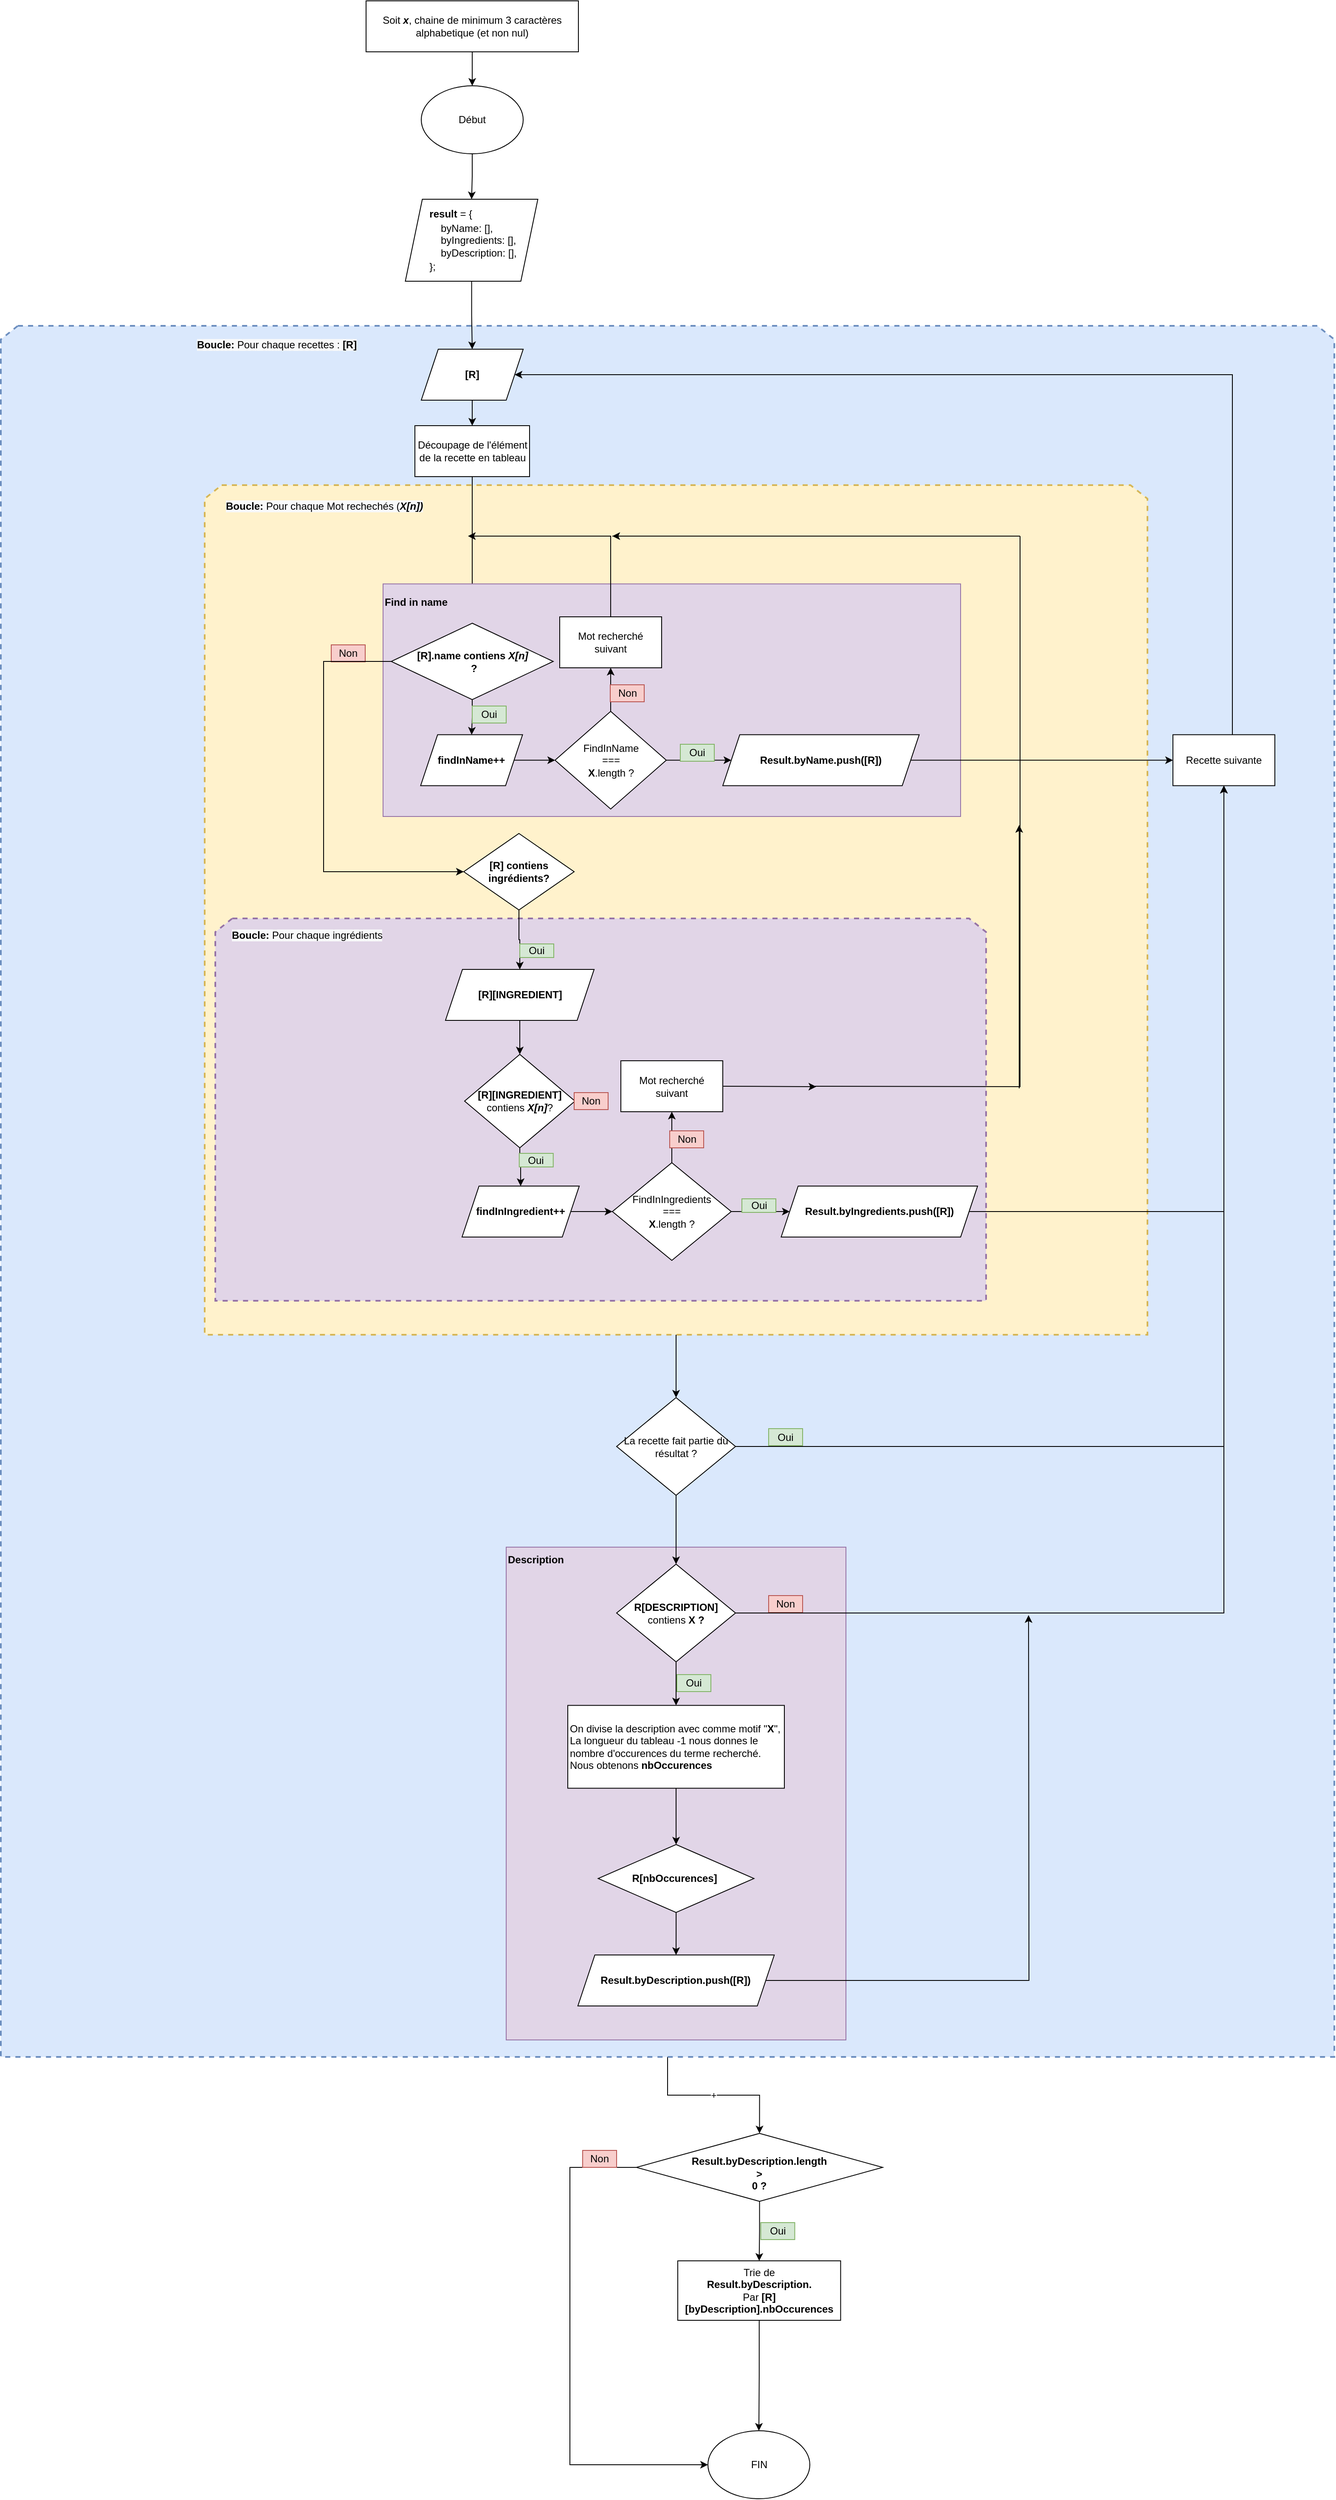 <mxfile version="15.8.7" type="device"><diagram id="W2QzDN9e0owXRdh4UVnG" name="Page-1"><mxGraphModel dx="6181" dy="5767" grid="1" gridSize="10" guides="1" tooltips="1" connect="1" arrows="1" fold="1" page="1" pageScale="1" pageWidth="583" pageHeight="827" math="0" shadow="0"><root><mxCell id="0"/><mxCell id="1" parent="0"/><mxCell id="foUKdUVa1GUu96wPzRGX-116" value="+" style="edgeStyle=orthogonalEdgeStyle;rounded=0;orthogonalLoop=1;jettySize=auto;html=1;entryX=0.5;entryY=0;entryDx=0;entryDy=0;" parent="1" source="Gw8ev6e8NZ4eFew92f-A-2" target="foUKdUVa1GUu96wPzRGX-115" edge="1"><mxGeometry relative="1" as="geometry"/></mxCell><mxCell id="Gw8ev6e8NZ4eFew92f-A-2" value="" style="shape=loopLimit;whiteSpace=wrap;html=1;dashed=1;strokeWidth=2;align=left;fillColor=#dae8fc;strokeColor=#6c8ebf;" parent="1" vertex="1"><mxGeometry x="1610" y="602.5" width="1570" height="2037.5" as="geometry"/></mxCell><mxCell id="Gw8ev6e8NZ4eFew92f-A-48" value="" style="shape=loopLimit;whiteSpace=wrap;html=1;dashed=1;strokeWidth=2;align=left;fillColor=#fff2cc;strokeColor=#d6b656;" parent="1" vertex="1"><mxGeometry x="1850" y="790" width="1110" height="1000" as="geometry"/></mxCell><mxCell id="Gw8ev6e8NZ4eFew92f-A-49" value="&lt;br&gt;&lt;br&gt;&lt;b style=&quot;color: rgb(0 , 0 , 0) ; font-family: &amp;#34;helvetica&amp;#34; ; font-size: 12px ; font-style: normal ; letter-spacing: normal ; text-align: left ; text-indent: 0px ; text-transform: none ; word-spacing: 0px ; background-color: rgb(248 , 249 , 250)&quot;&gt;Boucle:&lt;span&gt;&amp;nbsp;&lt;/span&gt;&lt;/b&gt;&lt;span style=&quot;color: rgb(0 , 0 , 0) ; font-family: &amp;#34;helvetica&amp;#34; ; font-size: 12px ; font-style: normal ; font-weight: 400 ; letter-spacing: normal ; text-align: left ; text-indent: 0px ; text-transform: none ; word-spacing: 0px ; background-color: rgb(248 , 249 , 250) ; display: inline ; float: none&quot;&gt;Pour chaque Mot rechechés (&lt;/span&gt;&lt;span style=&quot;color: rgb(0 , 0 , 0) ; font-family: &amp;#34;helvetica&amp;#34; ; font-size: 12px ; letter-spacing: normal ; text-align: left ; text-indent: 0px ; text-transform: none ; word-spacing: 0px ; background-color: rgb(248 , 249 , 250) ; display: inline ; float: none&quot;&gt;&lt;b&gt;&lt;i&gt;X[n])&lt;/i&gt;&lt;/b&gt;&lt;/span&gt;" style="rounded=0;whiteSpace=wrap;html=1;dashed=1;strokeWidth=2;align=left;fillColor=none;strokeColor=none;" parent="1" vertex="1"><mxGeometry x="1872.5" y="770" width="280" height="60" as="geometry"/></mxCell><mxCell id="foUKdUVa1GUu96wPzRGX-18" style="edgeStyle=orthogonalEdgeStyle;rounded=0;orthogonalLoop=1;jettySize=auto;html=1;entryX=0.5;entryY=0;entryDx=0;entryDy=0;" parent="1" source="Gw8ev6e8NZ4eFew92f-A-4" target="foUKdUVa1GUu96wPzRGX-17" edge="1"><mxGeometry relative="1" as="geometry"/></mxCell><mxCell id="Gw8ev6e8NZ4eFew92f-A-4" value="Début" style="ellipse;whiteSpace=wrap;html=1;" parent="1" vertex="1"><mxGeometry x="2105" y="320" width="120" height="80" as="geometry"/></mxCell><mxCell id="Gw8ev6e8NZ4eFew92f-A-5" style="edgeStyle=orthogonalEdgeStyle;rounded=0;orthogonalLoop=1;jettySize=auto;html=1;" parent="1" source="Gw8ev6e8NZ4eFew92f-A-6" target="Gw8ev6e8NZ4eFew92f-A-4" edge="1"><mxGeometry relative="1" as="geometry"/></mxCell><mxCell id="Gw8ev6e8NZ4eFew92f-A-6" value="Soit &lt;b style=&quot;font-style: italic&quot;&gt;x&lt;/b&gt;, chaine de minimum 3 caractères alphabetique (et non nul)" style="rounded=0;whiteSpace=wrap;html=1;" parent="1" vertex="1"><mxGeometry x="2040" y="220" width="250" height="60" as="geometry"/></mxCell><mxCell id="Gw8ev6e8NZ4eFew92f-A-7" value="&lt;br&gt;&lt;br&gt;&lt;b style=&quot;color: rgb(0 , 0 , 0) ; font-family: &amp;#34;helvetica&amp;#34; ; font-size: 12px ; font-style: normal ; letter-spacing: normal ; text-align: left ; text-indent: 0px ; text-transform: none ; word-spacing: 0px ; background-color: rgb(248 , 249 , 250)&quot;&gt;Boucle:&lt;span&gt;&amp;nbsp;&lt;/span&gt;&lt;/b&gt;&lt;span style=&quot;color: rgb(0 , 0 , 0) ; font-family: &amp;#34;helvetica&amp;#34; ; font-size: 12px ; font-style: normal ; font-weight: 400 ; letter-spacing: normal ; text-align: left ; text-indent: 0px ; text-transform: none ; word-spacing: 0px ; background-color: rgb(248 , 249 , 250) ; display: inline ; float: none&quot;&gt;Pour chaque recettes : &lt;/span&gt;&lt;span style=&quot;color: rgb(0 , 0 , 0) ; font-family: &amp;#34;helvetica&amp;#34; ; font-size: 12px ; font-style: normal ; letter-spacing: normal ; text-align: left ; text-indent: 0px ; text-transform: none ; word-spacing: 0px ; background-color: rgb(248 , 249 , 250) ; display: inline ; float: none&quot;&gt;&lt;b&gt;[R]&lt;/b&gt;&lt;/span&gt;" style="rounded=0;whiteSpace=wrap;html=1;dashed=1;strokeWidth=2;align=left;fillColor=none;strokeColor=none;" parent="1" vertex="1"><mxGeometry x="1838.75" y="580" width="280" height="60" as="geometry"/></mxCell><mxCell id="Gw8ev6e8NZ4eFew92f-A-8" value="" style="shape=loopLimit;whiteSpace=wrap;html=1;dashed=1;strokeWidth=2;align=left;fillColor=#e1d5e7;strokeColor=#9673a6;" parent="1" vertex="1"><mxGeometry x="1862.5" y="1300" width="907.5" height="450" as="geometry"/></mxCell><mxCell id="Gw8ev6e8NZ4eFew92f-A-9" value="&lt;br&gt;&lt;br&gt;&lt;b style=&quot;color: rgb(0 , 0 , 0) ; font-family: &amp;#34;helvetica&amp;#34; ; font-size: 12px ; font-style: normal ; letter-spacing: normal ; text-align: left ; text-indent: 0px ; text-transform: none ; word-spacing: 0px ; background-color: rgb(248 , 249 , 250)&quot;&gt;Boucle:&lt;span&gt;&amp;nbsp;&lt;/span&gt;&lt;/b&gt;&lt;span style=&quot;color: rgb(0 , 0 , 0) ; font-family: &amp;#34;helvetica&amp;#34; ; font-size: 12px ; font-style: normal ; font-weight: 400 ; letter-spacing: normal ; text-align: left ; text-indent: 0px ; text-transform: none ; word-spacing: 0px ; background-color: rgb(248 , 249 , 250) ; display: inline ; float: none&quot;&gt;Pour chaque ingrédients&lt;/span&gt;" style="rounded=0;whiteSpace=wrap;html=1;dashed=1;strokeWidth=2;align=left;fillColor=none;strokeColor=none;" parent="1" vertex="1"><mxGeometry x="1880" y="1275" width="280" height="60" as="geometry"/></mxCell><mxCell id="foUKdUVa1GUu96wPzRGX-38" style="edgeStyle=orthogonalEdgeStyle;rounded=0;orthogonalLoop=1;jettySize=auto;html=1;" parent="1" source="Gw8ev6e8NZ4eFew92f-A-11" target="foUKdUVa1GUu96wPzRGX-23" edge="1"><mxGeometry relative="1" as="geometry"/></mxCell><mxCell id="Gw8ev6e8NZ4eFew92f-A-11" value="Découpage de l'élément de la recette en tableau" style="rounded=0;whiteSpace=wrap;html=1;" parent="1" vertex="1"><mxGeometry x="2097.5" y="720" width="135" height="60" as="geometry"/></mxCell><mxCell id="foUKdUVa1GUu96wPzRGX-16" style="edgeStyle=orthogonalEdgeStyle;rounded=0;orthogonalLoop=1;jettySize=auto;html=1;" parent="1" source="Gw8ev6e8NZ4eFew92f-A-15" target="foUKdUVa1GUu96wPzRGX-4" edge="1"><mxGeometry relative="1" as="geometry"/></mxCell><mxCell id="Gw8ev6e8NZ4eFew92f-A-15" value="&lt;b style=&quot;font-family: &amp;#34;helvetica&amp;#34;&quot;&gt;[R][INGREDIENT]&lt;/b&gt;" style="shape=parallelogram;perimeter=parallelogramPerimeter;whiteSpace=wrap;html=1;fixedSize=1;strokeWidth=1;align=center;" parent="1" vertex="1"><mxGeometry x="2133.5" y="1360" width="175" height="60" as="geometry"/></mxCell><mxCell id="Gw8ev6e8NZ4eFew92f-A-16" style="edgeStyle=orthogonalEdgeStyle;rounded=0;orthogonalLoop=1;jettySize=auto;html=1;" parent="1" source="Gw8ev6e8NZ4eFew92f-A-17" target="Gw8ev6e8NZ4eFew92f-A-11" edge="1"><mxGeometry relative="1" as="geometry"/></mxCell><mxCell id="Gw8ev6e8NZ4eFew92f-A-17" value="&lt;b style=&quot;font-family: &amp;#34;helvetica&amp;#34;&quot;&gt;[R]&lt;/b&gt;" style="shape=parallelogram;perimeter=parallelogramPerimeter;whiteSpace=wrap;html=1;fixedSize=1;strokeWidth=1;align=center;" parent="1" vertex="1"><mxGeometry x="2105" y="630" width="120" height="60" as="geometry"/></mxCell><mxCell id="foUKdUVa1GUu96wPzRGX-122" style="edgeStyle=orthogonalEdgeStyle;rounded=0;orthogonalLoop=1;jettySize=auto;html=1;entryX=0.5;entryY=0;entryDx=0;entryDy=0;" parent="1" source="Gw8ev6e8NZ4eFew92f-A-42" target="foUKdUVa1GUu96wPzRGX-120" edge="1"><mxGeometry relative="1" as="geometry"/></mxCell><mxCell id="Gw8ev6e8NZ4eFew92f-A-42" value="Trie de&lt;b&gt;&lt;br&gt;Result.byDescription.&lt;/b&gt;&lt;br&gt;Par &lt;b&gt;[R][byDescription].nbOccurences&lt;/b&gt;" style="rounded=0;whiteSpace=wrap;html=1;strokeWidth=1;align=center;" parent="1" vertex="1"><mxGeometry x="2407" y="2880" width="191.75" height="70" as="geometry"/></mxCell><mxCell id="foUKdUVa1GUu96wPzRGX-65" style="edgeStyle=orthogonalEdgeStyle;rounded=0;orthogonalLoop=1;jettySize=auto;html=1;" parent="1" source="foUKdUVa1GUu96wPzRGX-4" target="foUKdUVa1GUu96wPzRGX-64" edge="1"><mxGeometry relative="1" as="geometry"/></mxCell><mxCell id="foUKdUVa1GUu96wPzRGX-4" value="&lt;b&gt;[R][&lt;/b&gt;&lt;b style=&quot;font-family: &amp;#34;helvetica&amp;#34;&quot;&gt;INGREDIENT&lt;/b&gt;&lt;b&gt;] &lt;/b&gt;contiens&amp;nbsp;&lt;b style=&quot;font-family: &amp;#34;helvetica&amp;#34; ; text-align: left&quot;&gt;&lt;i&gt;X[n]&lt;/i&gt;&lt;/b&gt;?" style="rhombus;whiteSpace=wrap;html=1;strokeWidth=1;align=center;" parent="1" vertex="1"><mxGeometry x="2156" y="1460" width="130" height="110" as="geometry"/></mxCell><mxCell id="foUKdUVa1GUu96wPzRGX-57" style="edgeStyle=orthogonalEdgeStyle;rounded=0;orthogonalLoop=1;jettySize=auto;html=1;entryX=0.5;entryY=0;entryDx=0;entryDy=0;" parent="1" source="foUKdUVa1GUu96wPzRGX-6" target="Gw8ev6e8NZ4eFew92f-A-15" edge="1"><mxGeometry relative="1" as="geometry"/></mxCell><mxCell id="foUKdUVa1GUu96wPzRGX-6" value="&lt;b&gt;[R] contiens ingrédients?&lt;/b&gt;" style="rhombus;whiteSpace=wrap;html=1;strokeWidth=1;align=center;" parent="1" vertex="1"><mxGeometry x="2155" y="1200" width="130" height="90" as="geometry"/></mxCell><mxCell id="foUKdUVa1GUu96wPzRGX-12" value="Oui" style="rounded=0;whiteSpace=wrap;html=1;strokeWidth=1;align=center;fillColor=#d5e8d4;strokeColor=#82b366;" parent="1" vertex="1"><mxGeometry x="2221" y="1330" width="40" height="16" as="geometry"/></mxCell><mxCell id="foUKdUVa1GUu96wPzRGX-13" value="Non" style="rounded=0;whiteSpace=wrap;html=1;strokeWidth=1;align=center;fillColor=#f8cecc;strokeColor=#b85450;" parent="1" vertex="1"><mxGeometry x="1999" y="978" width="40" height="20" as="geometry"/></mxCell><mxCell id="foUKdUVa1GUu96wPzRGX-20" style="edgeStyle=orthogonalEdgeStyle;rounded=0;orthogonalLoop=1;jettySize=auto;html=1;entryX=0.5;entryY=0;entryDx=0;entryDy=0;" parent="1" source="foUKdUVa1GUu96wPzRGX-17" target="Gw8ev6e8NZ4eFew92f-A-17" edge="1"><mxGeometry relative="1" as="geometry"/></mxCell><mxCell id="foUKdUVa1GUu96wPzRGX-17" value="&lt;div style=&quot;line-height: 19px&quot;&gt;&lt;div&gt;&lt;span style=&quot;white-space: pre&quot;&gt;&#9;&lt;/span&gt;&lt;b&gt;result &lt;/b&gt;= {&lt;/div&gt;&lt;/div&gt;&lt;span&gt;&amp;nbsp; &amp;nbsp; &amp;nbsp; &amp;nbsp; &amp;nbsp; &amp;nbsp; byName: [],&lt;/span&gt;&lt;br&gt;&lt;blockquote style=&quot;margin: 0 0 0 40px ; border: none ; padding: 0px&quot;&gt;&lt;div style=&quot;line-height: 19px&quot;&gt;&lt;/div&gt;&lt;/blockquote&gt;&lt;span&gt;&amp;nbsp; &amp;nbsp; &amp;nbsp; &amp;nbsp; &amp;nbsp; &amp;nbsp; byIngredients: [],&lt;/span&gt;&lt;br&gt;&lt;span&gt;&amp;nbsp; &amp;nbsp; &amp;nbsp; &amp;nbsp; &amp;nbsp; &amp;nbsp; byDescription: [],&lt;/span&gt;&lt;br&gt;&lt;div style=&quot;line-height: 19px&quot;&gt;&lt;div&gt;&amp;nbsp; &amp;nbsp; &amp;nbsp; &amp;nbsp; };&lt;/div&gt;&lt;/div&gt;" style="shape=parallelogram;perimeter=parallelogramPerimeter;whiteSpace=wrap;html=1;fixedSize=1;strokeWidth=1;align=left;" parent="1" vertex="1"><mxGeometry x="2086.25" y="453.5" width="156" height="96.5" as="geometry"/></mxCell><mxCell id="foUKdUVa1GUu96wPzRGX-34" value="" style="rounded=0;whiteSpace=wrap;html=1;fillColor=#e1d5e7;strokeColor=#9673a6;" parent="1" vertex="1"><mxGeometry x="2060" y="906.25" width="680" height="273.75" as="geometry"/></mxCell><mxCell id="foUKdUVa1GUu96wPzRGX-31" style="edgeStyle=orthogonalEdgeStyle;rounded=0;orthogonalLoop=1;jettySize=auto;html=1;" parent="1" source="foUKdUVa1GUu96wPzRGX-23" target="foUKdUVa1GUu96wPzRGX-30" edge="1"><mxGeometry relative="1" as="geometry"/></mxCell><mxCell id="foUKdUVa1GUu96wPzRGX-56" style="edgeStyle=orthogonalEdgeStyle;rounded=0;orthogonalLoop=1;jettySize=auto;html=1;" parent="1" source="foUKdUVa1GUu96wPzRGX-23" target="foUKdUVa1GUu96wPzRGX-6" edge="1"><mxGeometry relative="1" as="geometry"><Array as="points"><mxPoint x="1990" y="998"/><mxPoint x="1990" y="1245"/></Array></mxGeometry></mxCell><mxCell id="foUKdUVa1GUu96wPzRGX-23" value="&lt;b&gt;[R].name contiens&amp;nbsp;&lt;/b&gt;&lt;b style=&quot;font-family: &amp;#34;helvetica&amp;#34; ; text-align: left&quot;&gt;&lt;i&gt;X[n]&lt;/i&gt;&lt;/b&gt;&lt;b&gt;&lt;br&gt;&amp;nbsp;?&lt;/b&gt;" style="rhombus;whiteSpace=wrap;html=1;strokeWidth=1;align=center;" parent="1" vertex="1"><mxGeometry x="2069.62" y="952.5" width="190.75" height="90" as="geometry"/></mxCell><mxCell id="foUKdUVa1GUu96wPzRGX-25" value="Oui" style="rounded=0;whiteSpace=wrap;html=1;strokeWidth=1;align=center;fillColor=#d5e8d4;strokeColor=#82b366;" parent="1" vertex="1"><mxGeometry x="2165" y="1050" width="40" height="20" as="geometry"/></mxCell><mxCell id="foUKdUVa1GUu96wPzRGX-33" value="" style="edgeStyle=orthogonalEdgeStyle;rounded=0;orthogonalLoop=1;jettySize=auto;html=1;" parent="1" source="foUKdUVa1GUu96wPzRGX-30" target="foUKdUVa1GUu96wPzRGX-32" edge="1"><mxGeometry relative="1" as="geometry"/></mxCell><mxCell id="foUKdUVa1GUu96wPzRGX-30" value="&lt;b style=&quot;font-family: &amp;#34;helvetica&amp;#34;&quot;&gt;findInName++&lt;/b&gt;" style="shape=parallelogram;perimeter=parallelogramPerimeter;whiteSpace=wrap;html=1;fixedSize=1;strokeWidth=1;align=center;" parent="1" vertex="1"><mxGeometry x="2104.25" y="1083.75" width="120" height="60" as="geometry"/></mxCell><mxCell id="foUKdUVa1GUu96wPzRGX-40" style="edgeStyle=orthogonalEdgeStyle;rounded=0;orthogonalLoop=1;jettySize=auto;html=1;" parent="1" source="foUKdUVa1GUu96wPzRGX-32" target="foUKdUVa1GUu96wPzRGX-39" edge="1"><mxGeometry relative="1" as="geometry"/></mxCell><mxCell id="foUKdUVa1GUu96wPzRGX-51" value="" style="edgeStyle=orthogonalEdgeStyle;rounded=0;orthogonalLoop=1;jettySize=auto;html=1;" parent="1" source="foUKdUVa1GUu96wPzRGX-32" target="foUKdUVa1GUu96wPzRGX-50" edge="1"><mxGeometry relative="1" as="geometry"/></mxCell><mxCell id="foUKdUVa1GUu96wPzRGX-32" value="FindInName &lt;br&gt;=== &lt;br&gt;&lt;b&gt;X&lt;/b&gt;.length ?" style="rhombus;whiteSpace=wrap;html=1;strokeWidth=1;" parent="1" vertex="1"><mxGeometry x="2262.5" y="1056.25" width="131" height="115" as="geometry"/></mxCell><mxCell id="foUKdUVa1GUu96wPzRGX-35" value="&lt;br&gt;&lt;font face=&quot;helvetica&quot;&gt;&lt;b&gt;Find in name&lt;/b&gt;&lt;/font&gt;" style="rounded=0;whiteSpace=wrap;html=1;dashed=1;strokeWidth=2;align=left;fillColor=none;strokeColor=none;" parent="1" vertex="1"><mxGeometry x="2060" y="900" width="91" height="40" as="geometry"/></mxCell><mxCell id="foUKdUVa1GUu96wPzRGX-42" value="" style="edgeStyle=orthogonalEdgeStyle;rounded=0;orthogonalLoop=1;jettySize=auto;html=1;" parent="1" source="foUKdUVa1GUu96wPzRGX-39" target="foUKdUVa1GUu96wPzRGX-41" edge="1"><mxGeometry relative="1" as="geometry"/></mxCell><mxCell id="foUKdUVa1GUu96wPzRGX-39" value="&lt;b style=&quot;font-family: &amp;#34;helvetica&amp;#34;&quot;&gt;Result.byName.push([R])&lt;/b&gt;" style="shape=parallelogram;perimeter=parallelogramPerimeter;whiteSpace=wrap;html=1;fixedSize=1;strokeWidth=1;align=center;" parent="1" vertex="1"><mxGeometry x="2460" y="1083.75" width="231.25" height="60" as="geometry"/></mxCell><mxCell id="foUKdUVa1GUu96wPzRGX-44" style="edgeStyle=orthogonalEdgeStyle;rounded=0;orthogonalLoop=1;jettySize=auto;html=1;entryX=1;entryY=0.5;entryDx=0;entryDy=0;" parent="1" source="foUKdUVa1GUu96wPzRGX-41" target="Gw8ev6e8NZ4eFew92f-A-17" edge="1"><mxGeometry relative="1" as="geometry"><Array as="points"><mxPoint x="3060" y="660"/></Array></mxGeometry></mxCell><mxCell id="foUKdUVa1GUu96wPzRGX-41" value="Recette suivante" style="whiteSpace=wrap;html=1;strokeWidth=1;" parent="1" vertex="1"><mxGeometry x="2990.005" y="1083.75" width="120" height="60" as="geometry"/></mxCell><mxCell id="foUKdUVa1GUu96wPzRGX-45" value="Oui" style="rounded=0;whiteSpace=wrap;html=1;strokeWidth=1;align=center;fillColor=#d5e8d4;strokeColor=#82b366;" parent="1" vertex="1"><mxGeometry x="2410" y="1095" width="40" height="20" as="geometry"/></mxCell><mxCell id="foUKdUVa1GUu96wPzRGX-49" value="Non" style="rounded=0;whiteSpace=wrap;html=1;strokeWidth=1;align=center;fillColor=#f8cecc;strokeColor=#b85450;" parent="1" vertex="1"><mxGeometry x="2327.5" y="1025" width="40" height="20" as="geometry"/></mxCell><mxCell id="foUKdUVa1GUu96wPzRGX-55" style="edgeStyle=orthogonalEdgeStyle;rounded=0;orthogonalLoop=1;jettySize=auto;html=1;" parent="1" source="foUKdUVa1GUu96wPzRGX-50" edge="1"><mxGeometry relative="1" as="geometry"><mxPoint x="2160" y="850" as="targetPoint"/><Array as="points"><mxPoint x="2328" y="850"/></Array></mxGeometry></mxCell><mxCell id="foUKdUVa1GUu96wPzRGX-50" value="Mot recherché suivant" style="whiteSpace=wrap;html=1;strokeWidth=1;" parent="1" vertex="1"><mxGeometry x="2268" y="945" width="120" height="60" as="geometry"/></mxCell><mxCell id="foUKdUVa1GUu96wPzRGX-59" value="" style="edgeStyle=orthogonalEdgeStyle;rounded=0;orthogonalLoop=1;jettySize=auto;html=1;entryX=0.5;entryY=1;entryDx=0;entryDy=0;" parent="1" source="foUKdUVa1GUu96wPzRGX-60" target="foUKdUVa1GUu96wPzRGX-41" edge="1"><mxGeometry relative="1" as="geometry"><mxPoint x="3050" y="1150" as="targetPoint"/></mxGeometry></mxCell><mxCell id="foUKdUVa1GUu96wPzRGX-60" value="&lt;b style=&quot;font-family: &amp;#34;helvetica&amp;#34;&quot;&gt;Result.byIngredients.push([R])&lt;/b&gt;" style="shape=parallelogram;perimeter=parallelogramPerimeter;whiteSpace=wrap;html=1;fixedSize=1;strokeWidth=1;align=center;" parent="1" vertex="1"><mxGeometry x="2528.75" y="1615" width="231.25" height="60" as="geometry"/></mxCell><mxCell id="foUKdUVa1GUu96wPzRGX-63" value="Oui" style="rounded=0;whiteSpace=wrap;html=1;strokeWidth=1;align=center;fillColor=#d5e8d4;strokeColor=#82b366;" parent="1" vertex="1"><mxGeometry x="2220.37" y="1576.5" width="40" height="16" as="geometry"/></mxCell><mxCell id="foUKdUVa1GUu96wPzRGX-68" style="edgeStyle=orthogonalEdgeStyle;rounded=0;orthogonalLoop=1;jettySize=auto;html=1;" parent="1" source="foUKdUVa1GUu96wPzRGX-64" target="foUKdUVa1GUu96wPzRGX-66" edge="1"><mxGeometry relative="1" as="geometry"/></mxCell><mxCell id="foUKdUVa1GUu96wPzRGX-64" value="&lt;b style=&quot;font-family: &amp;#34;helvetica&amp;#34;&quot;&gt;findInIngredient++&lt;/b&gt;" style="shape=parallelogram;perimeter=parallelogramPerimeter;whiteSpace=wrap;html=1;fixedSize=1;strokeWidth=1;align=center;" parent="1" vertex="1"><mxGeometry x="2153" y="1615" width="138" height="60" as="geometry"/></mxCell><mxCell id="foUKdUVa1GUu96wPzRGX-69" style="edgeStyle=orthogonalEdgeStyle;rounded=0;orthogonalLoop=1;jettySize=auto;html=1;" parent="1" source="foUKdUVa1GUu96wPzRGX-66" target="foUKdUVa1GUu96wPzRGX-60" edge="1"><mxGeometry relative="1" as="geometry"/></mxCell><mxCell id="foUKdUVa1GUu96wPzRGX-73" style="edgeStyle=orthogonalEdgeStyle;rounded=0;orthogonalLoop=1;jettySize=auto;html=1;entryX=0.5;entryY=1;entryDx=0;entryDy=0;" parent="1" source="foUKdUVa1GUu96wPzRGX-66" target="foUKdUVa1GUu96wPzRGX-70" edge="1"><mxGeometry relative="1" as="geometry"/></mxCell><mxCell id="foUKdUVa1GUu96wPzRGX-66" value="FindInIngredients &lt;br&gt;=== &lt;br&gt;&lt;b&gt;X&lt;/b&gt;.length ?" style="rhombus;whiteSpace=wrap;html=1;strokeWidth=1;" parent="1" vertex="1"><mxGeometry x="2330" y="1587.5" width="140" height="115" as="geometry"/></mxCell><mxCell id="foUKdUVa1GUu96wPzRGX-67" value="Oui" style="rounded=0;whiteSpace=wrap;html=1;strokeWidth=1;align=center;fillColor=#d5e8d4;strokeColor=#82b366;" parent="1" vertex="1"><mxGeometry x="2482.5" y="1630" width="40" height="16" as="geometry"/></mxCell><mxCell id="foUKdUVa1GUu96wPzRGX-70" value="Mot recherché suivant" style="whiteSpace=wrap;html=1;strokeWidth=1;" parent="1" vertex="1"><mxGeometry x="2340" y="1467.5" width="120" height="60" as="geometry"/></mxCell><mxCell id="foUKdUVa1GUu96wPzRGX-71" value="Non" style="rounded=0;whiteSpace=wrap;html=1;strokeWidth=1;align=center;fillColor=#f8cecc;strokeColor=#b85450;" parent="1" vertex="1"><mxGeometry x="2397.5" y="1550" width="40" height="20" as="geometry"/></mxCell><mxCell id="foUKdUVa1GUu96wPzRGX-78" value="" style="endArrow=none;html=1;rounded=0;exitX=1;exitY=0.5;exitDx=0;exitDy=0;" parent="1" edge="1"><mxGeometry width="50" height="50" relative="1" as="geometry"><mxPoint x="2564" y="1497.5" as="sourcePoint"/><mxPoint x="2810" y="850" as="targetPoint"/><Array as="points"><mxPoint x="2810" y="1498"/></Array></mxGeometry></mxCell><mxCell id="foUKdUVa1GUu96wPzRGX-80" value="" style="endArrow=none;html=1;rounded=0;" parent="1" edge="1"><mxGeometry width="50" height="50" relative="1" as="geometry"><mxPoint x="2330" y="850" as="sourcePoint"/><mxPoint x="2810" y="850" as="targetPoint"/></mxGeometry></mxCell><mxCell id="foUKdUVa1GUu96wPzRGX-81" value="" style="endArrow=classic;html=1;rounded=0;exitX=1;exitY=0.5;exitDx=0;exitDy=0;" parent="1" source="foUKdUVa1GUu96wPzRGX-70" edge="1"><mxGeometry width="50" height="50" relative="1" as="geometry"><mxPoint x="2550" y="970" as="sourcePoint"/><mxPoint x="2570" y="1498" as="targetPoint"/></mxGeometry></mxCell><mxCell id="foUKdUVa1GUu96wPzRGX-82" value="" style="endArrow=classic;html=1;rounded=0;" parent="1" edge="1"><mxGeometry width="50" height="50" relative="1" as="geometry"><mxPoint x="2809" y="1500" as="sourcePoint"/><mxPoint x="2809" y="1190" as="targetPoint"/></mxGeometry></mxCell><mxCell id="foUKdUVa1GUu96wPzRGX-84" value="" style="endArrow=classic;html=1;rounded=0;" parent="1" edge="1"><mxGeometry width="50" height="50" relative="1" as="geometry"><mxPoint x="2810" y="850" as="sourcePoint"/><mxPoint x="2330" y="850" as="targetPoint"/></mxGeometry></mxCell><mxCell id="foUKdUVa1GUu96wPzRGX-85" value="Non" style="rounded=0;whiteSpace=wrap;html=1;strokeWidth=1;align=center;fillColor=#f8cecc;strokeColor=#b85450;" parent="1" vertex="1"><mxGeometry x="2285" y="1505" width="40" height="20" as="geometry"/></mxCell><mxCell id="foUKdUVa1GUu96wPzRGX-86" value="" style="rounded=0;whiteSpace=wrap;html=1;fillColor=#e1d5e7;strokeColor=#9673a6;" parent="1" vertex="1"><mxGeometry x="2205" y="2040" width="400" height="580" as="geometry"/></mxCell><mxCell id="Gw8ev6e8NZ4eFew92f-A-13" value="&lt;b&gt;Description&lt;/b&gt;" style="rounded=0;whiteSpace=wrap;html=1;dashed=1;strokeWidth=2;align=left;fillColor=none;strokeColor=none;" parent="1" vertex="1"><mxGeometry x="2205" y="2040" width="70" height="30" as="geometry"/></mxCell><mxCell id="foUKdUVa1GUu96wPzRGX-88" style="edgeStyle=orthogonalEdgeStyle;rounded=0;orthogonalLoop=1;jettySize=auto;html=1;" parent="1" source="Gw8ev6e8NZ4eFew92f-A-48" target="foUKdUVa1GUu96wPzRGX-87" edge="1"><mxGeometry relative="1" as="geometry"/></mxCell><mxCell id="foUKdUVa1GUu96wPzRGX-98" style="edgeStyle=orthogonalEdgeStyle;rounded=0;orthogonalLoop=1;jettySize=auto;html=1;" parent="1" source="foUKdUVa1GUu96wPzRGX-87" target="foUKdUVa1GUu96wPzRGX-41" edge="1"><mxGeometry relative="1" as="geometry"><mxPoint x="3029.995" y="1924.941" as="targetPoint"/></mxGeometry></mxCell><mxCell id="foUKdUVa1GUu96wPzRGX-100" style="edgeStyle=orthogonalEdgeStyle;rounded=0;orthogonalLoop=1;jettySize=auto;html=1;" parent="1" source="foUKdUVa1GUu96wPzRGX-87" target="foUKdUVa1GUu96wPzRGX-99" edge="1"><mxGeometry relative="1" as="geometry"/></mxCell><mxCell id="foUKdUVa1GUu96wPzRGX-87" value="La recette fait partie du résultat ?" style="rhombus;whiteSpace=wrap;html=1;strokeWidth=1;" parent="1" vertex="1"><mxGeometry x="2335" y="1864" width="140" height="115" as="geometry"/></mxCell><mxCell id="Gw8ev6e8NZ4eFew92f-A-22" value="Oui" style="rounded=0;whiteSpace=wrap;html=1;strokeWidth=1;align=center;fillColor=#d5e8d4;strokeColor=#82b366;" parent="1" vertex="1"><mxGeometry x="2406" y="2190" width="40" height="20" as="geometry"/></mxCell><mxCell id="foUKdUVa1GUu96wPzRGX-94" value="Oui" style="rounded=0;whiteSpace=wrap;html=1;strokeWidth=1;align=center;fillColor=#d5e8d4;strokeColor=#82b366;" parent="1" vertex="1"><mxGeometry x="2514" y="1900.5" width="40" height="20" as="geometry"/></mxCell><mxCell id="foUKdUVa1GUu96wPzRGX-95" value="Non" style="rounded=0;whiteSpace=wrap;html=1;strokeWidth=1;align=center;fillColor=#f8cecc;strokeColor=#b85450;" parent="1" vertex="1"><mxGeometry x="2514" y="2097" width="40" height="20" as="geometry"/></mxCell><mxCell id="foUKdUVa1GUu96wPzRGX-105" value="" style="edgeStyle=orthogonalEdgeStyle;rounded=0;orthogonalLoop=1;jettySize=auto;html=1;" parent="1" source="foUKdUVa1GUu96wPzRGX-99" target="foUKdUVa1GUu96wPzRGX-104" edge="1"><mxGeometry relative="1" as="geometry"/></mxCell><mxCell id="foUKdUVa1GUu96wPzRGX-108" style="edgeStyle=orthogonalEdgeStyle;rounded=0;orthogonalLoop=1;jettySize=auto;html=1;entryX=0.5;entryY=1;entryDx=0;entryDy=0;" parent="1" source="foUKdUVa1GUu96wPzRGX-99" target="foUKdUVa1GUu96wPzRGX-41" edge="1"><mxGeometry relative="1" as="geometry"><mxPoint x="3050" y="1150" as="targetPoint"/></mxGeometry></mxCell><mxCell id="foUKdUVa1GUu96wPzRGX-99" value="&lt;b&gt;R[DESCRIPTION] &lt;/b&gt;contiens &lt;b&gt;X ?&lt;/b&gt;" style="rhombus;whiteSpace=wrap;html=1;strokeWidth=1;" parent="1" vertex="1"><mxGeometry x="2335" y="2060" width="140" height="115" as="geometry"/></mxCell><mxCell id="foUKdUVa1GUu96wPzRGX-109" style="edgeStyle=orthogonalEdgeStyle;rounded=0;orthogonalLoop=1;jettySize=auto;html=1;" parent="1" source="foUKdUVa1GUu96wPzRGX-104" target="foUKdUVa1GUu96wPzRGX-107" edge="1"><mxGeometry relative="1" as="geometry"/></mxCell><mxCell id="foUKdUVa1GUu96wPzRGX-104" value="On divise la description avec comme motif &quot;&lt;b&gt;X&lt;/b&gt;&quot;,&amp;nbsp; La longueur du tableau -1 nous donnes le nombre d'occurences du terme recherché.&lt;br&gt;Nous obtenons &lt;b&gt;nbOccurences&lt;/b&gt;" style="whiteSpace=wrap;html=1;strokeWidth=1;align=left;" parent="1" vertex="1"><mxGeometry x="2277.5" y="2226.25" width="255" height="97.5" as="geometry"/></mxCell><mxCell id="foUKdUVa1GUu96wPzRGX-112" style="edgeStyle=orthogonalEdgeStyle;rounded=0;orthogonalLoop=1;jettySize=auto;html=1;entryX=0.5;entryY=0;entryDx=0;entryDy=0;" parent="1" source="foUKdUVa1GUu96wPzRGX-107" target="foUKdUVa1GUu96wPzRGX-111" edge="1"><mxGeometry relative="1" as="geometry"/></mxCell><mxCell id="foUKdUVa1GUu96wPzRGX-107" value="&lt;b&gt;R[&lt;/b&gt;&lt;b style=&quot;text-align: left&quot;&gt;nbOccurences&lt;/b&gt;&lt;b&gt;]&amp;nbsp;&lt;/b&gt;" style="rhombus;whiteSpace=wrap;html=1;strokeWidth=1;" parent="1" vertex="1"><mxGeometry x="2313.25" y="2390" width="183.5" height="80" as="geometry"/></mxCell><mxCell id="foUKdUVa1GUu96wPzRGX-113" style="edgeStyle=orthogonalEdgeStyle;rounded=0;orthogonalLoop=1;jettySize=auto;html=1;" parent="1" source="foUKdUVa1GUu96wPzRGX-111" edge="1"><mxGeometry relative="1" as="geometry"><mxPoint x="2820" y="2120" as="targetPoint"/></mxGeometry></mxCell><mxCell id="foUKdUVa1GUu96wPzRGX-111" value="&lt;b style=&quot;font-family: &amp;#34;helvetica&amp;#34;&quot;&gt;Result.byDescription.push([R])&lt;/b&gt;" style="shape=parallelogram;perimeter=parallelogramPerimeter;whiteSpace=wrap;html=1;fixedSize=1;strokeWidth=1;align=center;" parent="1" vertex="1"><mxGeometry x="2289.38" y="2520" width="231.25" height="60" as="geometry"/></mxCell><mxCell id="foUKdUVa1GUu96wPzRGX-117" style="edgeStyle=orthogonalEdgeStyle;rounded=0;orthogonalLoop=1;jettySize=auto;html=1;entryX=0.5;entryY=0;entryDx=0;entryDy=0;" parent="1" source="foUKdUVa1GUu96wPzRGX-115" target="Gw8ev6e8NZ4eFew92f-A-42" edge="1"><mxGeometry relative="1" as="geometry"/></mxCell><mxCell id="foUKdUVa1GUu96wPzRGX-121" style="edgeStyle=orthogonalEdgeStyle;rounded=0;orthogonalLoop=1;jettySize=auto;html=1;entryX=0;entryY=0.5;entryDx=0;entryDy=0;" parent="1" source="foUKdUVa1GUu96wPzRGX-115" target="foUKdUVa1GUu96wPzRGX-120" edge="1"><mxGeometry relative="1" as="geometry"><Array as="points"><mxPoint x="2280" y="2770"/><mxPoint x="2280" y="3120"/></Array></mxGeometry></mxCell><mxCell id="foUKdUVa1GUu96wPzRGX-115" value="&lt;b&gt;&lt;br&gt;Result.byDescription.length &lt;br&gt;&amp;gt; &lt;br&gt;0 ?&lt;/b&gt;" style="rhombus;whiteSpace=wrap;html=1;strokeWidth=1;align=center;" parent="1" vertex="1"><mxGeometry x="2358.25" y="2730" width="290" height="80" as="geometry"/></mxCell><mxCell id="foUKdUVa1GUu96wPzRGX-118" value="Oui" style="rounded=0;whiteSpace=wrap;html=1;strokeWidth=1;align=center;fillColor=#d5e8d4;strokeColor=#82b366;" parent="1" vertex="1"><mxGeometry x="2504.75" y="2835" width="40" height="20" as="geometry"/></mxCell><mxCell id="foUKdUVa1GUu96wPzRGX-119" value="Non" style="rounded=0;whiteSpace=wrap;html=1;strokeWidth=1;align=center;fillColor=#f8cecc;strokeColor=#b85450;" parent="1" vertex="1"><mxGeometry x="2295" y="2750" width="40" height="20" as="geometry"/></mxCell><mxCell id="foUKdUVa1GUu96wPzRGX-120" value="FIN" style="ellipse;whiteSpace=wrap;html=1;" parent="1" vertex="1"><mxGeometry x="2442.5" y="3080" width="120" height="80" as="geometry"/></mxCell></root></mxGraphModel></diagram></mxfile>